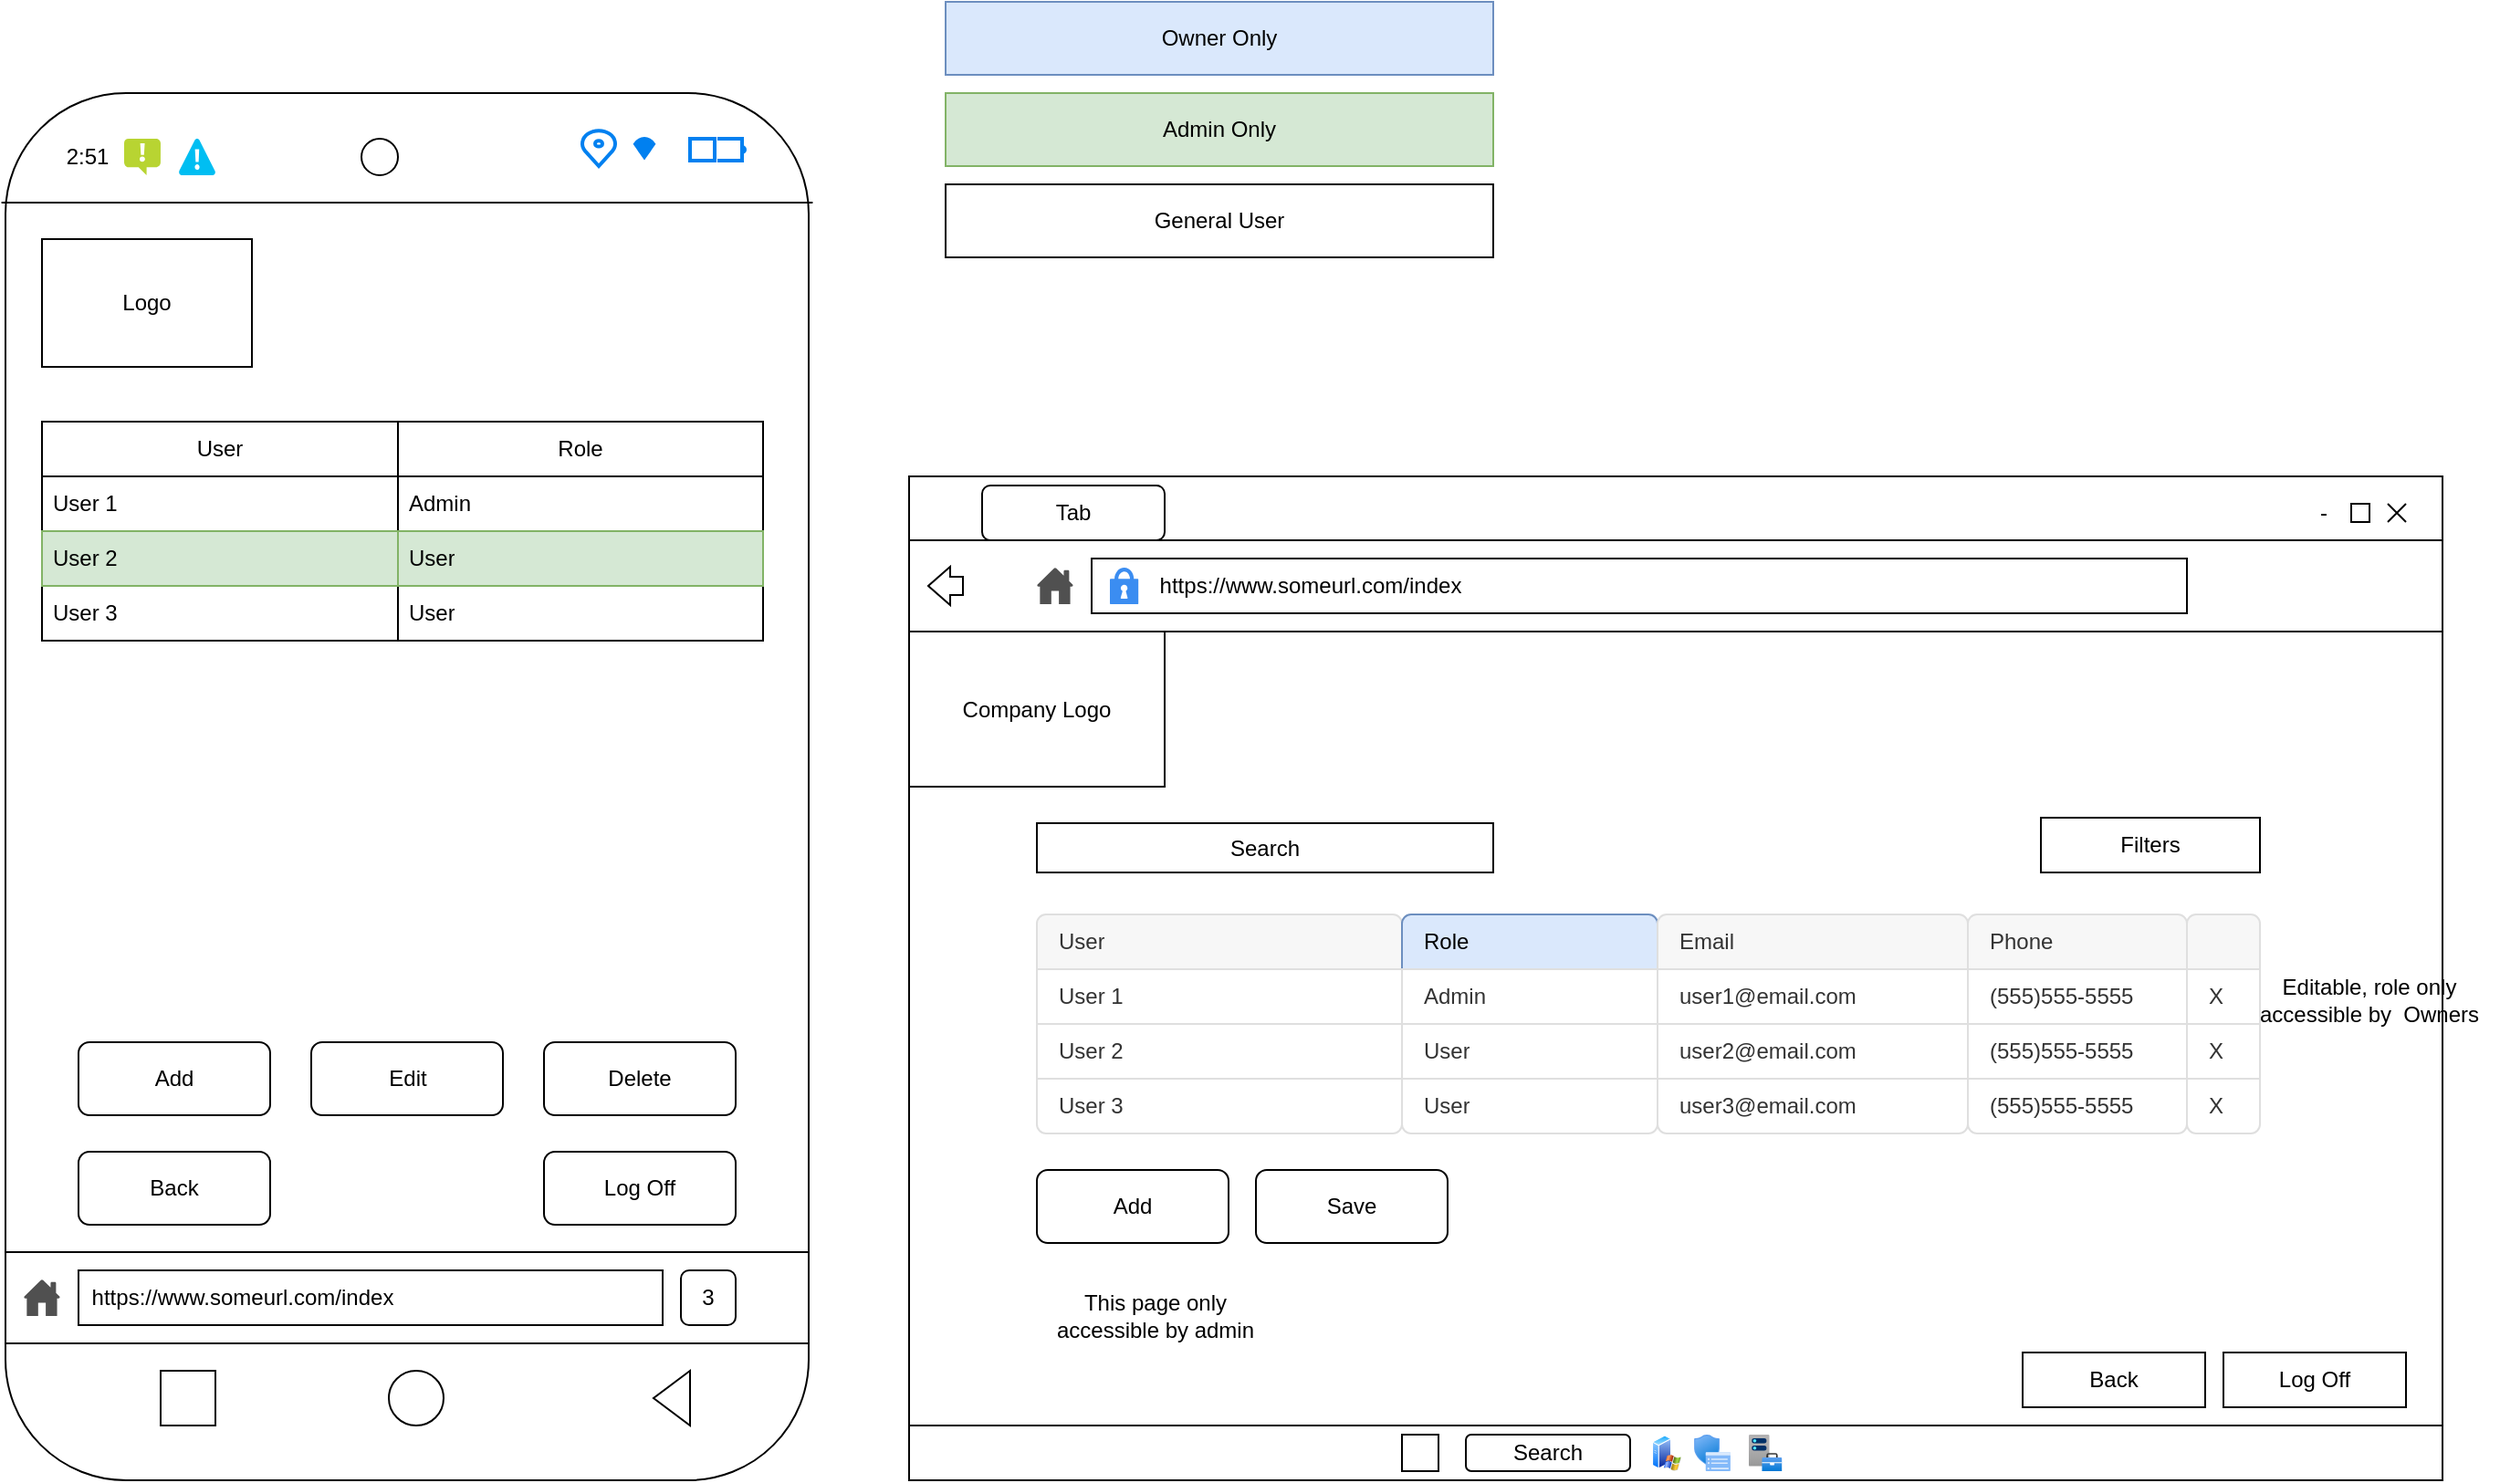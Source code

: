 <mxfile version="27.0.2">
  <diagram name="Page-1" id="KIhRItnllu4ck2-6ld26">
    <mxGraphModel dx="2058" dy="1146" grid="1" gridSize="10" guides="1" tooltips="1" connect="1" arrows="1" fold="1" page="1" pageScale="1" pageWidth="850" pageHeight="1100" math="0" shadow="0">
      <root>
        <mxCell id="0" />
        <mxCell id="1" parent="0" />
        <mxCell id="54qYl2xDdTYJJKRxaSf4-1" value="" style="rounded=1;whiteSpace=wrap;html=1;" parent="1" vertex="1">
          <mxGeometry x="5" y="100" width="440" height="760" as="geometry" />
        </mxCell>
        <mxCell id="54qYl2xDdTYJJKRxaSf4-2" value="" style="rounded=0;whiteSpace=wrap;html=1;" parent="1" vertex="1">
          <mxGeometry x="500" y="310" width="840" height="550" as="geometry" />
        </mxCell>
        <mxCell id="54qYl2xDdTYJJKRxaSf4-3" value="" style="endArrow=none;html=1;rounded=0;entryX=1;entryY=1;entryDx=0;entryDy=0;" parent="1" source="54qYl2xDdTYJJKRxaSf4-9" target="54qYl2xDdTYJJKRxaSf4-7" edge="1">
          <mxGeometry width="50" height="50" relative="1" as="geometry">
            <mxPoint x="5" y="785" as="sourcePoint" />
            <mxPoint x="455" y="785" as="targetPoint" />
          </mxGeometry>
        </mxCell>
        <mxCell id="54qYl2xDdTYJJKRxaSf4-4" value="" style="ellipse;whiteSpace=wrap;html=1;aspect=fixed;" parent="1" vertex="1">
          <mxGeometry x="215" y="800" width="30" height="30" as="geometry" />
        </mxCell>
        <mxCell id="54qYl2xDdTYJJKRxaSf4-5" value="" style="whiteSpace=wrap;html=1;aspect=fixed;" parent="1" vertex="1">
          <mxGeometry x="90" y="800" width="30" height="30" as="geometry" />
        </mxCell>
        <mxCell id="54qYl2xDdTYJJKRxaSf4-6" value="" style="triangle;whiteSpace=wrap;html=1;flipH=1;" parent="1" vertex="1">
          <mxGeometry x="360" y="800" width="20" height="30" as="geometry" />
        </mxCell>
        <mxCell id="54qYl2xDdTYJJKRxaSf4-7" value="" style="rounded=0;whiteSpace=wrap;html=1;" parent="1" vertex="1">
          <mxGeometry x="5" y="735" width="440" height="50" as="geometry" />
        </mxCell>
        <mxCell id="54qYl2xDdTYJJKRxaSf4-8" value="" style="rounded=0;whiteSpace=wrap;html=1;" parent="1" vertex="1">
          <mxGeometry x="45" y="745" width="320" height="30" as="geometry" />
        </mxCell>
        <mxCell id="54qYl2xDdTYJJKRxaSf4-9" value="3" style="rounded=1;whiteSpace=wrap;html=1;" parent="1" vertex="1">
          <mxGeometry x="375" y="745" width="30" height="30" as="geometry" />
        </mxCell>
        <mxCell id="54qYl2xDdTYJJKRxaSf4-12" value="" style="sketch=0;pointerEvents=1;shadow=0;dashed=0;html=1;strokeColor=none;fillColor=#505050;labelPosition=center;verticalLabelPosition=bottom;verticalAlign=top;outlineConnect=0;align=center;shape=mxgraph.office.concepts.home;" parent="1" vertex="1">
          <mxGeometry x="15" y="750" width="20" height="20" as="geometry" />
        </mxCell>
        <mxCell id="54qYl2xDdTYJJKRxaSf4-14" value="" style="shape=image;html=1;verticalAlign=top;verticalLabelPosition=bottom;labelBackgroundColor=#ffffff;imageAspect=0;aspect=fixed;image=https://cdn4.iconfinder.com/data/icons/basic-user-interface-2/512/User_Interface-03-128.png" parent="1" vertex="1">
          <mxGeometry x="395" y="730" width="60" height="60" as="geometry" />
        </mxCell>
        <mxCell id="54qYl2xDdTYJJKRxaSf4-15" value="" style="endArrow=none;html=1;rounded=0;entryX=1.005;entryY=0.079;entryDx=0;entryDy=0;entryPerimeter=0;exitX=-0.005;exitY=0.079;exitDx=0;exitDy=0;exitPerimeter=0;" parent="1" source="54qYl2xDdTYJJKRxaSf4-1" target="54qYl2xDdTYJJKRxaSf4-1" edge="1">
          <mxGeometry width="50" height="50" relative="1" as="geometry">
            <mxPoint x="390" y="200" as="sourcePoint" />
            <mxPoint x="440" y="150" as="targetPoint" />
          </mxGeometry>
        </mxCell>
        <mxCell id="54qYl2xDdTYJJKRxaSf4-16" value="2:51" style="text;html=1;align=center;verticalAlign=middle;whiteSpace=wrap;rounded=0;" parent="1" vertex="1">
          <mxGeometry x="20" y="120" width="60" height="30" as="geometry" />
        </mxCell>
        <mxCell id="54qYl2xDdTYJJKRxaSf4-17" value="" style="image;sketch=0;aspect=fixed;html=1;points=[];align=center;fontSize=12;image=img/lib/mscae/Notification.svg;" parent="1" vertex="1">
          <mxGeometry x="70" y="125" width="20" height="20" as="geometry" />
        </mxCell>
        <mxCell id="54qYl2xDdTYJJKRxaSf4-18" value="" style="verticalLabelPosition=bottom;html=1;verticalAlign=top;align=center;strokeColor=none;fillColor=#00BEF2;shape=mxgraph.azure.azure_alert;" parent="1" vertex="1">
          <mxGeometry x="100" y="125" width="20" height="20" as="geometry" />
        </mxCell>
        <mxCell id="54qYl2xDdTYJJKRxaSf4-19" value="" style="html=1;verticalLabelPosition=bottom;align=center;labelBackgroundColor=#ffffff;verticalAlign=top;strokeWidth=2;strokeColor=#0080F0;shadow=0;dashed=0;shape=mxgraph.ios7.icons.battery;" parent="1" vertex="1">
          <mxGeometry x="380" y="125" width="30" height="12" as="geometry" />
        </mxCell>
        <mxCell id="54qYl2xDdTYJJKRxaSf4-20" value="" style="html=1;verticalLabelPosition=bottom;align=center;labelBackgroundColor=#ffffff;verticalAlign=top;strokeWidth=2;strokeColor=#0080F0;shadow=0;dashed=0;shape=mxgraph.ios7.icons.wifi;pointerEvents=1" parent="1" vertex="1">
          <mxGeometry x="350" y="125" width="10" height="10" as="geometry" />
        </mxCell>
        <mxCell id="54qYl2xDdTYJJKRxaSf4-21" value="" style="html=1;verticalLabelPosition=bottom;align=center;labelBackgroundColor=#ffffff;verticalAlign=top;strokeWidth=2;strokeColor=#0080F0;shadow=0;dashed=0;shape=mxgraph.ios7.icons.location;" parent="1" vertex="1">
          <mxGeometry x="320" y="120" width="20" height="20" as="geometry" />
        </mxCell>
        <mxCell id="54qYl2xDdTYJJKRxaSf4-22" value="" style="ellipse;whiteSpace=wrap;html=1;aspect=fixed;" parent="1" vertex="1">
          <mxGeometry x="200" y="125" width="20" height="20" as="geometry" />
        </mxCell>
        <mxCell id="54qYl2xDdTYJJKRxaSf4-25" value="https://www.someurl.com/index" style="text;html=1;align=center;verticalAlign=middle;whiteSpace=wrap;rounded=0;" parent="1" vertex="1">
          <mxGeometry x="105" y="745" width="60" height="30" as="geometry" />
        </mxCell>
        <mxCell id="54qYl2xDdTYJJKRxaSf4-26" value="Logo" style="rounded=0;whiteSpace=wrap;html=1;" parent="1" vertex="1">
          <mxGeometry x="25" y="180" width="115" height="70" as="geometry" />
        </mxCell>
        <mxCell id="54qYl2xDdTYJJKRxaSf4-33" value="" style="endArrow=none;html=1;rounded=0;entryX=1;entryY=1;entryDx=0;entryDy=0;" parent="1" target="54qYl2xDdTYJJKRxaSf4-34" edge="1">
          <mxGeometry width="50" height="50" relative="1" as="geometry">
            <mxPoint x="900" y="370.824" as="sourcePoint" />
            <mxPoint x="950" y="395" as="targetPoint" />
          </mxGeometry>
        </mxCell>
        <mxCell id="54qYl2xDdTYJJKRxaSf4-34" value="" style="rounded=0;whiteSpace=wrap;html=1;" parent="1" vertex="1">
          <mxGeometry x="500" y="345" width="840" height="50" as="geometry" />
        </mxCell>
        <mxCell id="54qYl2xDdTYJJKRxaSf4-35" value="" style="rounded=0;whiteSpace=wrap;html=1;" parent="1" vertex="1">
          <mxGeometry x="600" y="355" width="600" height="30" as="geometry" />
        </mxCell>
        <mxCell id="54qYl2xDdTYJJKRxaSf4-37" value="" style="sketch=0;pointerEvents=1;shadow=0;dashed=0;html=1;strokeColor=none;fillColor=#505050;labelPosition=center;verticalLabelPosition=bottom;verticalAlign=top;outlineConnect=0;align=center;shape=mxgraph.office.concepts.home;" parent="1" vertex="1">
          <mxGeometry x="570" y="360" width="20" height="20" as="geometry" />
        </mxCell>
        <mxCell id="54qYl2xDdTYJJKRxaSf4-39" value="https://www.someurl.com/index" style="text;html=1;align=center;verticalAlign=middle;whiteSpace=wrap;rounded=0;" parent="1" vertex="1">
          <mxGeometry x="690" y="355" width="60" height="30" as="geometry" />
        </mxCell>
        <mxCell id="54qYl2xDdTYJJKRxaSf4-40" value="" style="sketch=0;html=1;aspect=fixed;strokeColor=none;shadow=0;fillColor=#3B8DF1;verticalAlign=top;labelPosition=center;verticalLabelPosition=bottom;shape=mxgraph.gcp2.lock" parent="1" vertex="1">
          <mxGeometry x="610" y="360" width="15.6" height="20" as="geometry" />
        </mxCell>
        <mxCell id="54qYl2xDdTYJJKRxaSf4-41" value="" style="shape=image;html=1;verticalAlign=top;verticalLabelPosition=bottom;labelBackgroundColor=#ffffff;imageAspect=0;aspect=fixed;image=https://cdn4.iconfinder.com/data/icons/ionicons/512/icon-refresh-128.png" parent="1" vertex="1">
          <mxGeometry x="540" y="360" width="20" height="20" as="geometry" />
        </mxCell>
        <mxCell id="54qYl2xDdTYJJKRxaSf4-44" value="" style="shape=flexArrow;endArrow=classic;html=1;rounded=0;width=10;endSize=3.67;endWidth=10;" parent="1" edge="1">
          <mxGeometry width="50" height="50" relative="1" as="geometry">
            <mxPoint x="530" y="370" as="sourcePoint" />
            <mxPoint x="510" y="370" as="targetPoint" />
          </mxGeometry>
        </mxCell>
        <mxCell id="54qYl2xDdTYJJKRxaSf4-45" value="Tab" style="rounded=1;whiteSpace=wrap;html=1;" parent="1" vertex="1">
          <mxGeometry x="540" y="315" width="100" height="30" as="geometry" />
        </mxCell>
        <mxCell id="54qYl2xDdTYJJKRxaSf4-46" value="" style="shape=mxgraph.sysml.x;" parent="1" vertex="1">
          <mxGeometry x="1310" y="325" width="10" height="10" as="geometry" />
        </mxCell>
        <mxCell id="54qYl2xDdTYJJKRxaSf4-50" value="" style="rounded=0;whiteSpace=wrap;html=1;" parent="1" vertex="1">
          <mxGeometry x="1290" y="325" width="10" height="10" as="geometry" />
        </mxCell>
        <mxCell id="54qYl2xDdTYJJKRxaSf4-51" value="-" style="text;html=1;align=center;verticalAlign=middle;whiteSpace=wrap;rounded=0;" parent="1" vertex="1">
          <mxGeometry x="1245" y="315" width="60" height="30" as="geometry" />
        </mxCell>
        <mxCell id="54qYl2xDdTYJJKRxaSf4-52" value="Company Logo" style="rounded=0;whiteSpace=wrap;html=1;" parent="1" vertex="1">
          <mxGeometry x="500" y="395" width="140" height="85" as="geometry" />
        </mxCell>
        <mxCell id="54qYl2xDdTYJJKRxaSf4-57" value="" style="rounded=0;whiteSpace=wrap;html=1;" parent="1" vertex="1">
          <mxGeometry x="500" y="830" width="840" height="30" as="geometry" />
        </mxCell>
        <mxCell id="54qYl2xDdTYJJKRxaSf4-58" value="" style="rounded=0;whiteSpace=wrap;html=1;" parent="1" vertex="1">
          <mxGeometry x="770" y="835" width="20" height="20" as="geometry" />
        </mxCell>
        <mxCell id="54qYl2xDdTYJJKRxaSf4-59" value="Search" style="rounded=1;whiteSpace=wrap;html=1;" parent="1" vertex="1">
          <mxGeometry x="805" y="835" width="90" height="20" as="geometry" />
        </mxCell>
        <mxCell id="54qYl2xDdTYJJKRxaSf4-60" value="" style="image;aspect=fixed;perimeter=ellipsePerimeter;html=1;align=center;shadow=0;dashed=0;spacingTop=3;image=img/lib/active_directory/windows_server_2.svg;" parent="1" vertex="1">
          <mxGeometry x="907" y="835" width="16" height="20" as="geometry" />
        </mxCell>
        <mxCell id="54qYl2xDdTYJJKRxaSf4-61" value="" style="image;aspect=fixed;html=1;points=[];align=center;fontSize=12;image=img/lib/azure2/intune/Device_Security_Windows.svg;" parent="1" vertex="1">
          <mxGeometry x="930" y="835" width="20" height="20" as="geometry" />
        </mxCell>
        <mxCell id="54qYl2xDdTYJJKRxaSf4-62" value="" style="image;aspect=fixed;html=1;points=[];align=center;fontSize=12;image=img/lib/azure2/other/WAC.svg;" parent="1" vertex="1">
          <mxGeometry x="960" y="835" width="18.24" height="20" as="geometry" />
        </mxCell>
        <mxCell id="YDMQlUoo1nOSEKsgSWmY-1" value="Owner Only" style="rounded=0;whiteSpace=wrap;html=1;fillColor=#dae8fc;strokeColor=#6c8ebf;" parent="1" vertex="1">
          <mxGeometry x="520" y="50" width="300" height="40" as="geometry" />
        </mxCell>
        <mxCell id="YDMQlUoo1nOSEKsgSWmY-2" value="Admin Only" style="rounded=0;whiteSpace=wrap;html=1;fillColor=#d5e8d4;strokeColor=#82b366;" parent="1" vertex="1">
          <mxGeometry x="520" y="100" width="300" height="40" as="geometry" />
        </mxCell>
        <mxCell id="YDMQlUoo1nOSEKsgSWmY-3" value="General User" style="rounded=0;whiteSpace=wrap;html=1;" parent="1" vertex="1">
          <mxGeometry x="520" y="150" width="300" height="40" as="geometry" />
        </mxCell>
        <mxCell id="YDMQlUoo1nOSEKsgSWmY-10" value="" style="shape=image;html=1;verticalAlign=top;verticalLabelPosition=bottom;labelBackgroundColor=#ffffff;imageAspect=0;aspect=fixed;image=https://cdn4.iconfinder.com/data/icons/evil-icons-user-interface/64/menu-128.png" parent="1" vertex="1">
          <mxGeometry x="387" y="180" width="33" height="33" as="geometry" />
        </mxCell>
        <mxCell id="YDMQlUoo1nOSEKsgSWmY-26" value="Log Off" style="rounded=0;whiteSpace=wrap;html=1;" parent="1" vertex="1">
          <mxGeometry x="1220" y="790" width="100" height="30" as="geometry" />
        </mxCell>
        <mxCell id="YDMQlUoo1nOSEKsgSWmY-29" value="" style="shape=image;html=1;verticalAlign=top;verticalLabelPosition=bottom;labelBackgroundColor=#ffffff;imageAspect=0;aspect=fixed;image=https://cdn4.iconfinder.com/data/icons/evil-icons-user-interface/64/menu-128.png" parent="1" vertex="1">
          <mxGeometry x="1287" y="410" width="33" height="33" as="geometry" />
        </mxCell>
        <mxCell id="K2e8oOBwnZA6lzqhwpAK-1" value="Role" style="swimlane;fontStyle=0;childLayout=stackLayout;horizontal=1;startSize=30;horizontalStack=0;resizeParent=1;resizeParentMax=0;resizeLast=0;collapsible=1;marginBottom=0;whiteSpace=wrap;html=1;" parent="1" vertex="1">
          <mxGeometry x="220" y="280" width="200" height="120" as="geometry" />
        </mxCell>
        <mxCell id="K2e8oOBwnZA6lzqhwpAK-2" value="Admin" style="text;strokeColor=none;fillColor=none;align=left;verticalAlign=middle;spacingLeft=4;spacingRight=4;overflow=hidden;points=[[0,0.5],[1,0.5]];portConstraint=eastwest;rotatable=0;whiteSpace=wrap;html=1;" parent="K2e8oOBwnZA6lzqhwpAK-1" vertex="1">
          <mxGeometry y="30" width="200" height="30" as="geometry" />
        </mxCell>
        <mxCell id="K2e8oOBwnZA6lzqhwpAK-3" value="User" style="text;strokeColor=#82b366;fillColor=#d5e8d4;align=left;verticalAlign=middle;spacingLeft=4;spacingRight=4;overflow=hidden;points=[[0,0.5],[1,0.5]];portConstraint=eastwest;rotatable=0;whiteSpace=wrap;html=1;" parent="K2e8oOBwnZA6lzqhwpAK-1" vertex="1">
          <mxGeometry y="60" width="200" height="30" as="geometry" />
        </mxCell>
        <mxCell id="K2e8oOBwnZA6lzqhwpAK-4" value="User" style="text;strokeColor=none;fillColor=none;align=left;verticalAlign=middle;spacingLeft=4;spacingRight=4;overflow=hidden;points=[[0,0.5],[1,0.5]];portConstraint=eastwest;rotatable=0;whiteSpace=wrap;html=1;" parent="K2e8oOBwnZA6lzqhwpAK-1" vertex="1">
          <mxGeometry y="90" width="200" height="30" as="geometry" />
        </mxCell>
        <mxCell id="K2e8oOBwnZA6lzqhwpAK-5" value="User" style="swimlane;fontStyle=0;childLayout=stackLayout;horizontal=1;startSize=30;horizontalStack=0;resizeParent=1;resizeParentMax=0;resizeLast=0;collapsible=1;marginBottom=0;whiteSpace=wrap;html=1;" parent="1" vertex="1">
          <mxGeometry x="25" y="280" width="195" height="120" as="geometry" />
        </mxCell>
        <mxCell id="K2e8oOBwnZA6lzqhwpAK-6" value="User 1" style="text;strokeColor=none;fillColor=none;align=left;verticalAlign=middle;spacingLeft=4;spacingRight=4;overflow=hidden;points=[[0,0.5],[1,0.5]];portConstraint=eastwest;rotatable=0;whiteSpace=wrap;html=1;" parent="K2e8oOBwnZA6lzqhwpAK-5" vertex="1">
          <mxGeometry y="30" width="195" height="30" as="geometry" />
        </mxCell>
        <mxCell id="K2e8oOBwnZA6lzqhwpAK-7" value="User 2" style="text;strokeColor=#82b366;fillColor=#d5e8d4;align=left;verticalAlign=middle;spacingLeft=4;spacingRight=4;overflow=hidden;points=[[0,0.5],[1,0.5]];portConstraint=eastwest;rotatable=0;whiteSpace=wrap;html=1;" parent="K2e8oOBwnZA6lzqhwpAK-5" vertex="1">
          <mxGeometry y="60" width="195" height="30" as="geometry" />
        </mxCell>
        <mxCell id="K2e8oOBwnZA6lzqhwpAK-8" value="User 3" style="text;strokeColor=none;fillColor=none;align=left;verticalAlign=middle;spacingLeft=4;spacingRight=4;overflow=hidden;points=[[0,0.5],[1,0.5]];portConstraint=eastwest;rotatable=0;whiteSpace=wrap;html=1;" parent="K2e8oOBwnZA6lzqhwpAK-5" vertex="1">
          <mxGeometry y="90" width="195" height="30" as="geometry" />
        </mxCell>
        <mxCell id="K2e8oOBwnZA6lzqhwpAK-9" value="Edit" style="rounded=1;whiteSpace=wrap;html=1;" parent="1" vertex="1">
          <mxGeometry x="172.5" y="620" width="105" height="40" as="geometry" />
        </mxCell>
        <mxCell id="K2e8oOBwnZA6lzqhwpAK-11" value="Delete" style="rounded=1;whiteSpace=wrap;html=1;" parent="1" vertex="1">
          <mxGeometry x="300" y="620" width="105" height="40" as="geometry" />
        </mxCell>
        <mxCell id="K2e8oOBwnZA6lzqhwpAK-12" value="Add" style="rounded=1;whiteSpace=wrap;html=1;" parent="1" vertex="1">
          <mxGeometry x="45" y="620" width="105" height="40" as="geometry" />
        </mxCell>
        <mxCell id="K2e8oOBwnZA6lzqhwpAK-17" value="" style="swimlane;fontStyle=0;childLayout=stackLayout;horizontal=1;startSize=0;horizontalStack=0;resizeParent=1;resizeParentMax=0;resizeLast=0;collapsible=0;marginBottom=0;whiteSpace=wrap;html=1;strokeColor=none;fillColor=none;" parent="1" vertex="1">
          <mxGeometry x="570" y="550" width="200" height="120" as="geometry" />
        </mxCell>
        <mxCell id="K2e8oOBwnZA6lzqhwpAK-18" value="User" style="text;strokeColor=#DFDFDF;fillColor=#F7F7F7;align=left;verticalAlign=middle;spacingLeft=10;spacingRight=10;overflow=hidden;points=[[0,0.5],[1,0.5]];portConstraint=eastwest;rotatable=0;whiteSpace=wrap;html=1;shape=mxgraph.bootstrap.topButton;rSize=5;fontColor=#333333;" parent="K2e8oOBwnZA6lzqhwpAK-17" vertex="1">
          <mxGeometry width="200" height="30" as="geometry" />
        </mxCell>
        <mxCell id="K2e8oOBwnZA6lzqhwpAK-19" value="User 1" style="text;strokeColor=#DFDFDF;fillColor=#FFFFFF;align=left;verticalAlign=middle;spacingLeft=10;spacingRight=10;overflow=hidden;points=[[0,0.5],[1,0.5]];portConstraint=eastwest;rotatable=0;whiteSpace=wrap;html=1;rSize=5;fontColor=#333333;" parent="K2e8oOBwnZA6lzqhwpAK-17" vertex="1">
          <mxGeometry y="30" width="200" height="30" as="geometry" />
        </mxCell>
        <mxCell id="K2e8oOBwnZA6lzqhwpAK-20" value="User 2" style="text;strokeColor=#DFDFDF;fillColor=#FFFFFF;align=left;verticalAlign=middle;spacingLeft=10;spacingRight=10;overflow=hidden;points=[[0,0.5],[1,0.5]];portConstraint=eastwest;rotatable=0;whiteSpace=wrap;html=1;rSize=5;fontColor=#333333;" parent="K2e8oOBwnZA6lzqhwpAK-17" vertex="1">
          <mxGeometry y="60" width="200" height="30" as="geometry" />
        </mxCell>
        <mxCell id="K2e8oOBwnZA6lzqhwpAK-21" value="User 3" style="text;strokeColor=#DFDFDF;fillColor=#FFFFFF;align=left;verticalAlign=middle;spacingLeft=10;spacingRight=10;overflow=hidden;points=[[0,0.5],[1,0.5]];portConstraint=eastwest;rotatable=0;whiteSpace=wrap;html=1;shape=mxgraph.bootstrap.bottomButton;rSize=5;fontColor=#333333;" parent="K2e8oOBwnZA6lzqhwpAK-17" vertex="1">
          <mxGeometry y="90" width="200" height="30" as="geometry" />
        </mxCell>
        <mxCell id="K2e8oOBwnZA6lzqhwpAK-22" value="" style="swimlane;fontStyle=0;childLayout=stackLayout;horizontal=1;startSize=0;horizontalStack=0;resizeParent=1;resizeParentMax=0;resizeLast=0;collapsible=0;marginBottom=0;whiteSpace=wrap;html=1;strokeColor=none;fillColor=none;" parent="1" vertex="1">
          <mxGeometry x="770" y="550" width="140" height="120" as="geometry" />
        </mxCell>
        <mxCell id="K2e8oOBwnZA6lzqhwpAK-23" value="Role" style="text;strokeColor=#6c8ebf;fillColor=#dae8fc;align=left;verticalAlign=middle;spacingLeft=10;spacingRight=10;overflow=hidden;points=[[0,0.5],[1,0.5]];portConstraint=eastwest;rotatable=0;whiteSpace=wrap;html=1;shape=mxgraph.bootstrap.topButton;rSize=5;" parent="K2e8oOBwnZA6lzqhwpAK-22" vertex="1">
          <mxGeometry width="140" height="30" as="geometry" />
        </mxCell>
        <mxCell id="K2e8oOBwnZA6lzqhwpAK-24" value="Admin" style="text;strokeColor=#DFDFDF;fillColor=#FFFFFF;align=left;verticalAlign=middle;spacingLeft=10;spacingRight=10;overflow=hidden;points=[[0,0.5],[1,0.5]];portConstraint=eastwest;rotatable=0;whiteSpace=wrap;html=1;rSize=5;fontColor=#333333;" parent="K2e8oOBwnZA6lzqhwpAK-22" vertex="1">
          <mxGeometry y="30" width="140" height="30" as="geometry" />
        </mxCell>
        <mxCell id="K2e8oOBwnZA6lzqhwpAK-25" value="User" style="text;strokeColor=#DFDFDF;fillColor=#FFFFFF;align=left;verticalAlign=middle;spacingLeft=10;spacingRight=10;overflow=hidden;points=[[0,0.5],[1,0.5]];portConstraint=eastwest;rotatable=0;whiteSpace=wrap;html=1;rSize=5;fontColor=#333333;" parent="K2e8oOBwnZA6lzqhwpAK-22" vertex="1">
          <mxGeometry y="60" width="140" height="30" as="geometry" />
        </mxCell>
        <mxCell id="K2e8oOBwnZA6lzqhwpAK-26" value="User" style="text;strokeColor=#DFDFDF;fillColor=#FFFFFF;align=left;verticalAlign=middle;spacingLeft=10;spacingRight=10;overflow=hidden;points=[[0,0.5],[1,0.5]];portConstraint=eastwest;rotatable=0;whiteSpace=wrap;html=1;shape=mxgraph.bootstrap.bottomButton;rSize=5;fontColor=#333333;" parent="K2e8oOBwnZA6lzqhwpAK-22" vertex="1">
          <mxGeometry y="90" width="140" height="30" as="geometry" />
        </mxCell>
        <mxCell id="K2e8oOBwnZA6lzqhwpAK-27" value="" style="swimlane;fontStyle=0;childLayout=stackLayout;horizontal=1;startSize=0;horizontalStack=0;resizeParent=1;resizeParentMax=0;resizeLast=0;collapsible=0;marginBottom=0;whiteSpace=wrap;html=1;strokeColor=none;fillColor=none;" parent="1" vertex="1">
          <mxGeometry x="1080" y="550" width="120" height="120" as="geometry" />
        </mxCell>
        <mxCell id="K2e8oOBwnZA6lzqhwpAK-28" value="Phone" style="text;strokeColor=#DFDFDF;fillColor=#F7F7F7;align=left;verticalAlign=middle;spacingLeft=10;spacingRight=10;overflow=hidden;points=[[0,0.5],[1,0.5]];portConstraint=eastwest;rotatable=0;whiteSpace=wrap;html=1;shape=mxgraph.bootstrap.topButton;rSize=5;fontColor=#333333;" parent="K2e8oOBwnZA6lzqhwpAK-27" vertex="1">
          <mxGeometry width="120" height="30" as="geometry" />
        </mxCell>
        <mxCell id="K2e8oOBwnZA6lzqhwpAK-29" value="(555)555-5555" style="text;strokeColor=#DFDFDF;fillColor=#FFFFFF;align=left;verticalAlign=middle;spacingLeft=10;spacingRight=10;overflow=hidden;points=[[0,0.5],[1,0.5]];portConstraint=eastwest;rotatable=0;whiteSpace=wrap;html=1;rSize=5;fontColor=#333333;" parent="K2e8oOBwnZA6lzqhwpAK-27" vertex="1">
          <mxGeometry y="30" width="120" height="30" as="geometry" />
        </mxCell>
        <mxCell id="K2e8oOBwnZA6lzqhwpAK-30" value="(555)555-5555" style="text;strokeColor=#DFDFDF;fillColor=#FFFFFF;align=left;verticalAlign=middle;spacingLeft=10;spacingRight=10;overflow=hidden;points=[[0,0.5],[1,0.5]];portConstraint=eastwest;rotatable=0;whiteSpace=wrap;html=1;rSize=5;fontColor=#333333;" parent="K2e8oOBwnZA6lzqhwpAK-27" vertex="1">
          <mxGeometry y="60" width="120" height="30" as="geometry" />
        </mxCell>
        <mxCell id="K2e8oOBwnZA6lzqhwpAK-31" value="(555)555-5555" style="text;strokeColor=#DFDFDF;fillColor=#FFFFFF;align=left;verticalAlign=middle;spacingLeft=10;spacingRight=10;overflow=hidden;points=[[0,0.5],[1,0.5]];portConstraint=eastwest;rotatable=0;whiteSpace=wrap;html=1;shape=mxgraph.bootstrap.bottomButton;rSize=5;fontColor=#333333;" parent="K2e8oOBwnZA6lzqhwpAK-27" vertex="1">
          <mxGeometry y="90" width="120" height="30" as="geometry" />
        </mxCell>
        <mxCell id="K2e8oOBwnZA6lzqhwpAK-32" value="" style="swimlane;fontStyle=0;childLayout=stackLayout;horizontal=1;startSize=0;horizontalStack=0;resizeParent=1;resizeParentMax=0;resizeLast=0;collapsible=0;marginBottom=0;whiteSpace=wrap;html=1;strokeColor=none;fillColor=none;" parent="1" vertex="1">
          <mxGeometry x="910" y="550" width="170" height="120" as="geometry" />
        </mxCell>
        <mxCell id="K2e8oOBwnZA6lzqhwpAK-33" value="Email" style="text;strokeColor=#DFDFDF;fillColor=#F7F7F7;align=left;verticalAlign=middle;spacingLeft=10;spacingRight=10;overflow=hidden;points=[[0,0.5],[1,0.5]];portConstraint=eastwest;rotatable=0;whiteSpace=wrap;html=1;shape=mxgraph.bootstrap.topButton;rSize=5;fontColor=#333333;" parent="K2e8oOBwnZA6lzqhwpAK-32" vertex="1">
          <mxGeometry width="170" height="30" as="geometry" />
        </mxCell>
        <mxCell id="K2e8oOBwnZA6lzqhwpAK-34" value="user1@email.com" style="text;strokeColor=#DFDFDF;fillColor=#FFFFFF;align=left;verticalAlign=middle;spacingLeft=10;spacingRight=10;overflow=hidden;points=[[0,0.5],[1,0.5]];portConstraint=eastwest;rotatable=0;whiteSpace=wrap;html=1;rSize=5;fontColor=#333333;" parent="K2e8oOBwnZA6lzqhwpAK-32" vertex="1">
          <mxGeometry y="30" width="170" height="30" as="geometry" />
        </mxCell>
        <mxCell id="K2e8oOBwnZA6lzqhwpAK-35" value="user2@email.com" style="text;strokeColor=#DFDFDF;fillColor=#FFFFFF;align=left;verticalAlign=middle;spacingLeft=10;spacingRight=10;overflow=hidden;points=[[0,0.5],[1,0.5]];portConstraint=eastwest;rotatable=0;whiteSpace=wrap;html=1;rSize=5;fontColor=#333333;" parent="K2e8oOBwnZA6lzqhwpAK-32" vertex="1">
          <mxGeometry y="60" width="170" height="30" as="geometry" />
        </mxCell>
        <mxCell id="K2e8oOBwnZA6lzqhwpAK-36" value="user3@email.com" style="text;strokeColor=#DFDFDF;fillColor=#FFFFFF;align=left;verticalAlign=middle;spacingLeft=10;spacingRight=10;overflow=hidden;points=[[0,0.5],[1,0.5]];portConstraint=eastwest;rotatable=0;whiteSpace=wrap;html=1;shape=mxgraph.bootstrap.bottomButton;rSize=5;fontColor=#333333;" parent="K2e8oOBwnZA6lzqhwpAK-32" vertex="1">
          <mxGeometry y="90" width="170" height="30" as="geometry" />
        </mxCell>
        <mxCell id="K2e8oOBwnZA6lzqhwpAK-37" value="Search" style="rounded=0;whiteSpace=wrap;html=1;" parent="1" vertex="1">
          <mxGeometry x="570" y="500" width="250" height="27" as="geometry" />
        </mxCell>
        <mxCell id="K2e8oOBwnZA6lzqhwpAK-38" value="Filters" style="rounded=0;whiteSpace=wrap;html=1;" parent="1" vertex="1">
          <mxGeometry x="1120" y="497" width="120" height="30" as="geometry" />
        </mxCell>
        <mxCell id="K2e8oOBwnZA6lzqhwpAK-39" value="" style="shape=image;html=1;verticalAlign=top;verticalLabelPosition=bottom;labelBackgroundColor=#ffffff;imageAspect=0;aspect=fixed;image=https://cdn4.iconfinder.com/data/icons/evil-icons-user-interface/64/menu-128.png" parent="1" vertex="1">
          <mxGeometry x="1210" y="500" width="20" height="20" as="geometry" />
        </mxCell>
        <mxCell id="K2e8oOBwnZA6lzqhwpAK-41" value="Back" style="rounded=1;whiteSpace=wrap;html=1;" parent="1" vertex="1">
          <mxGeometry x="45" y="680" width="105" height="40" as="geometry" />
        </mxCell>
        <mxCell id="K2e8oOBwnZA6lzqhwpAK-42" value="Log Off" style="rounded=1;whiteSpace=wrap;html=1;" parent="1" vertex="1">
          <mxGeometry x="300" y="680" width="105" height="40" as="geometry" />
        </mxCell>
        <mxCell id="K2e8oOBwnZA6lzqhwpAK-43" value="Add" style="rounded=1;whiteSpace=wrap;html=1;" parent="1" vertex="1">
          <mxGeometry x="570" y="690" width="105" height="40" as="geometry" />
        </mxCell>
        <mxCell id="K2e8oOBwnZA6lzqhwpAK-44" value="Save" style="rounded=1;whiteSpace=wrap;html=1;" parent="1" vertex="1">
          <mxGeometry x="690" y="690" width="105" height="40" as="geometry" />
        </mxCell>
        <mxCell id="K2e8oOBwnZA6lzqhwpAK-46" value="Back" style="rounded=0;whiteSpace=wrap;html=1;" parent="1" vertex="1">
          <mxGeometry x="1110" y="790" width="100" height="30" as="geometry" />
        </mxCell>
        <mxCell id="9LS2aP6kUXP61yrjFfkd-1" value="This page only accessible by admin" style="text;html=1;align=center;verticalAlign=middle;whiteSpace=wrap;rounded=0;" parent="1" vertex="1">
          <mxGeometry x="570" y="755" width="130" height="30" as="geometry" />
        </mxCell>
        <mxCell id="gx_uGY1WV9sJevxeLU4f-1" value="Editable, role only accessible by&amp;nbsp; Owners" style="text;html=1;align=center;verticalAlign=middle;whiteSpace=wrap;rounded=0;" vertex="1" parent="1">
          <mxGeometry x="1230" y="527" width="140" height="140" as="geometry" />
        </mxCell>
        <mxCell id="gx_uGY1WV9sJevxeLU4f-2" value="" style="swimlane;fontStyle=0;childLayout=stackLayout;horizontal=1;startSize=0;horizontalStack=0;resizeParent=1;resizeParentMax=0;resizeLast=0;collapsible=0;marginBottom=0;whiteSpace=wrap;html=1;strokeColor=none;fillColor=none;" vertex="1" parent="1">
          <mxGeometry x="1200" y="550" width="40" height="120" as="geometry" />
        </mxCell>
        <mxCell id="gx_uGY1WV9sJevxeLU4f-3" value="" style="text;strokeColor=#DFDFDF;fillColor=#F7F7F7;align=left;verticalAlign=middle;spacingLeft=10;spacingRight=10;overflow=hidden;points=[[0,0.5],[1,0.5]];portConstraint=eastwest;rotatable=0;whiteSpace=wrap;html=1;shape=mxgraph.bootstrap.topButton;rSize=5;fontColor=#333333;" vertex="1" parent="gx_uGY1WV9sJevxeLU4f-2">
          <mxGeometry width="40" height="30" as="geometry" />
        </mxCell>
        <mxCell id="gx_uGY1WV9sJevxeLU4f-4" value="X" style="text;strokeColor=#DFDFDF;fillColor=#FFFFFF;align=left;verticalAlign=middle;spacingLeft=10;spacingRight=10;overflow=hidden;points=[[0,0.5],[1,0.5]];portConstraint=eastwest;rotatable=0;whiteSpace=wrap;html=1;rSize=5;fontColor=#333333;" vertex="1" parent="gx_uGY1WV9sJevxeLU4f-2">
          <mxGeometry y="30" width="40" height="30" as="geometry" />
        </mxCell>
        <mxCell id="gx_uGY1WV9sJevxeLU4f-5" value="X" style="text;strokeColor=#DFDFDF;fillColor=#FFFFFF;align=left;verticalAlign=middle;spacingLeft=10;spacingRight=10;overflow=hidden;points=[[0,0.5],[1,0.5]];portConstraint=eastwest;rotatable=0;whiteSpace=wrap;html=1;rSize=5;fontColor=#333333;" vertex="1" parent="gx_uGY1WV9sJevxeLU4f-2">
          <mxGeometry y="60" width="40" height="30" as="geometry" />
        </mxCell>
        <mxCell id="gx_uGY1WV9sJevxeLU4f-6" value="X" style="text;strokeColor=#DFDFDF;fillColor=#FFFFFF;align=left;verticalAlign=middle;spacingLeft=10;spacingRight=10;overflow=hidden;points=[[0,0.5],[1,0.5]];portConstraint=eastwest;rotatable=0;whiteSpace=wrap;html=1;shape=mxgraph.bootstrap.bottomButton;rSize=5;fontColor=#333333;" vertex="1" parent="gx_uGY1WV9sJevxeLU4f-2">
          <mxGeometry y="90" width="40" height="30" as="geometry" />
        </mxCell>
      </root>
    </mxGraphModel>
  </diagram>
</mxfile>
